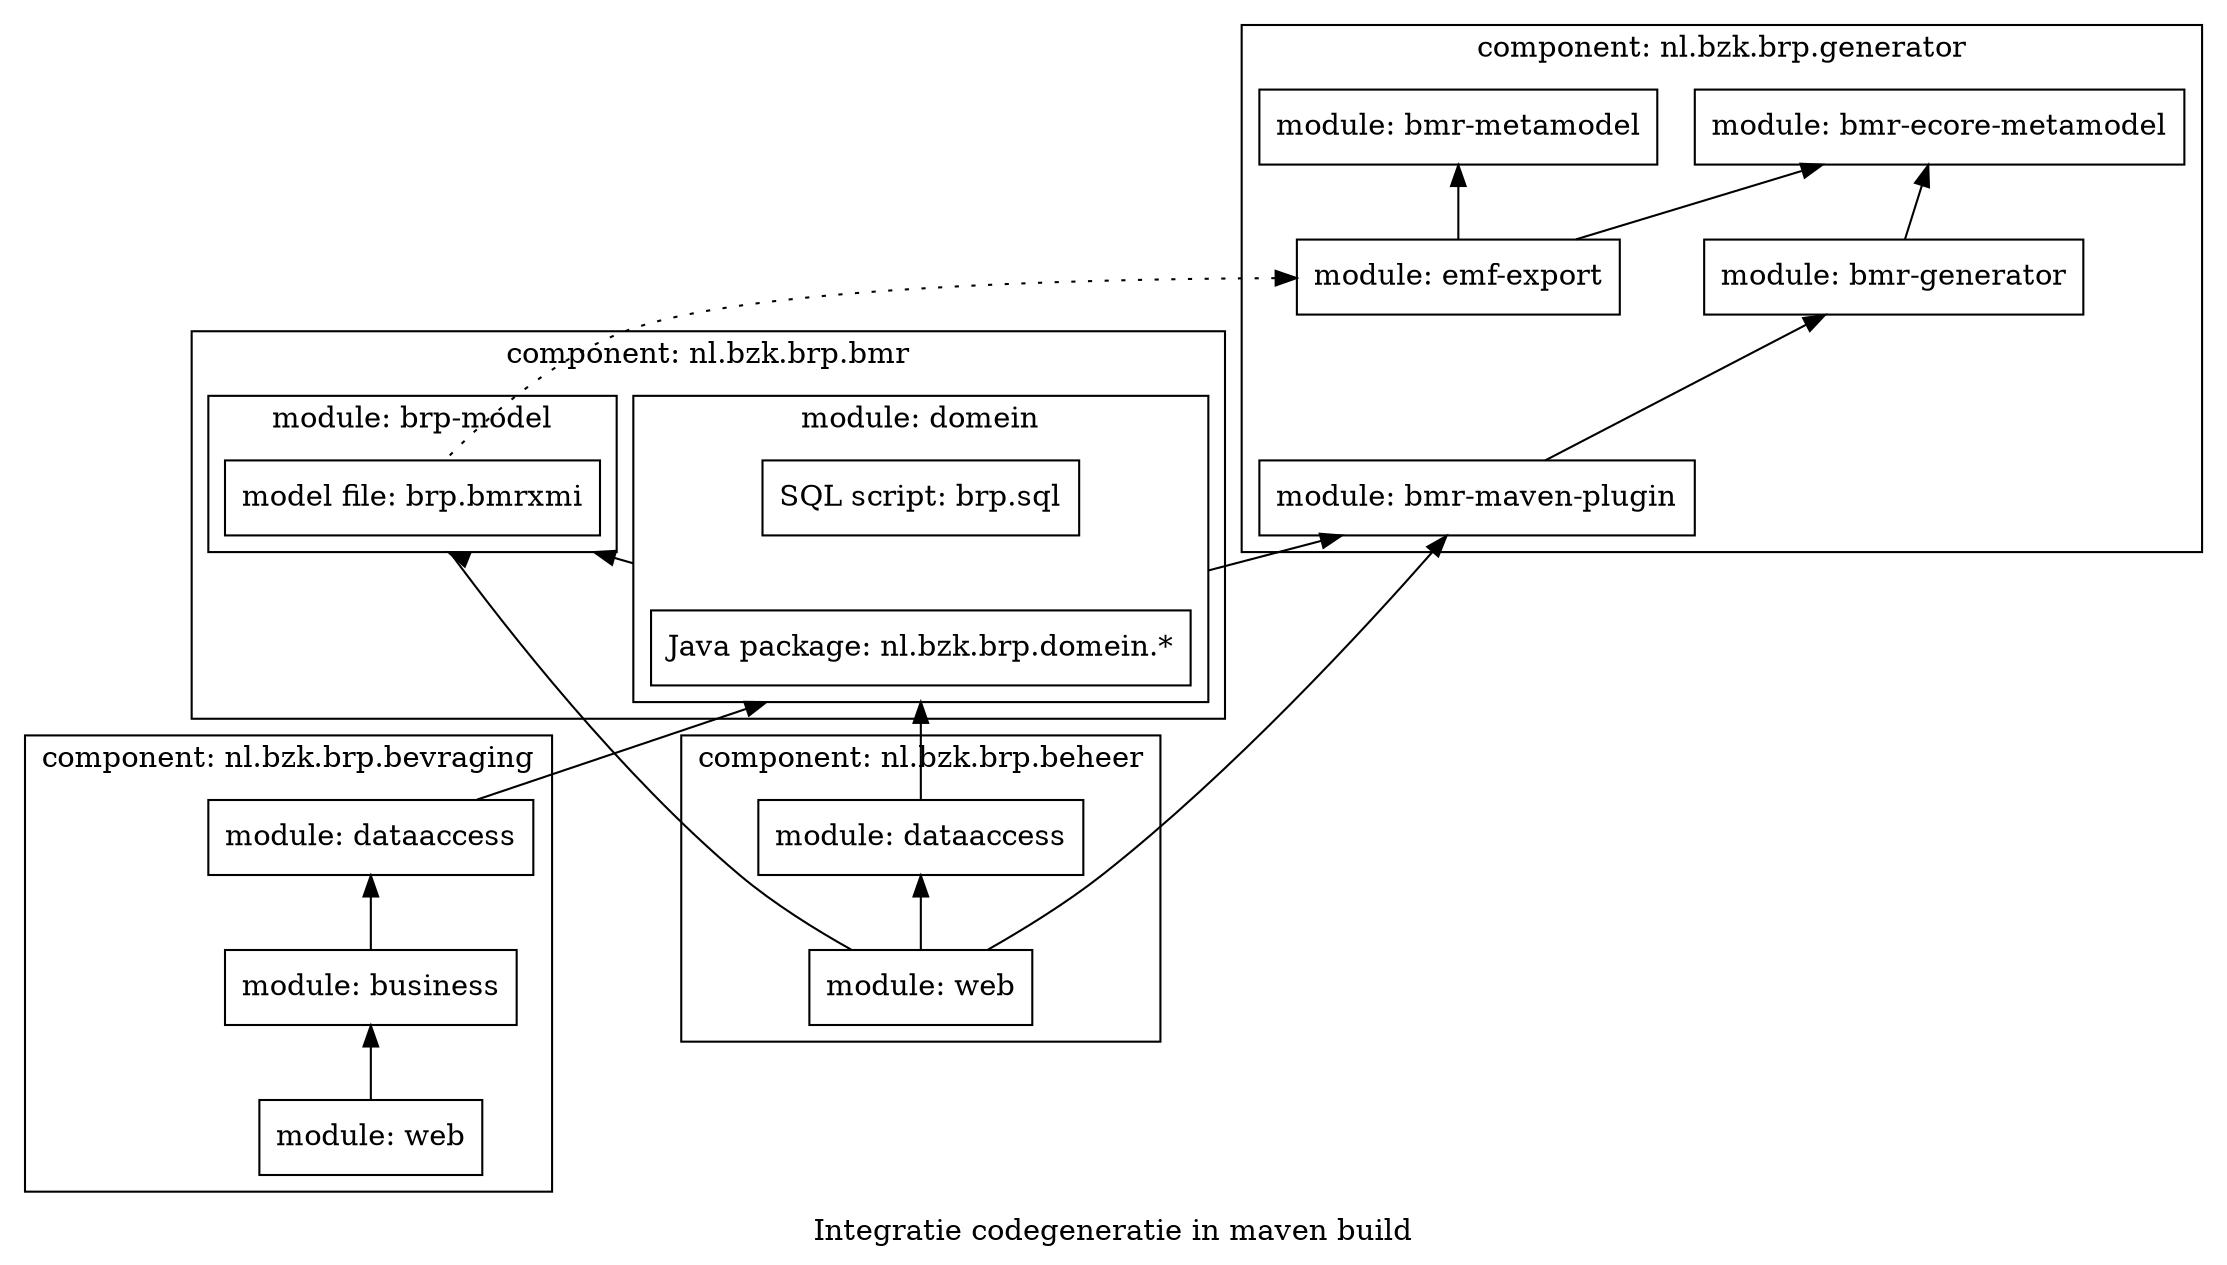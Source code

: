 /*
 * Genereer hiervan een PNG (Portable Network Graphics) file met de volgende
 * command-line:
 *
 * dot -Tpng -o codegeneratie_integratie.png codegeneratie_integratie.dot
 *
 * Het "dot" commando is onderdeel van Graphviz (http://www.graphviz.org/).
 */
digraph CodeGeneratie {
    node[shape=box];
    edge[dir=back];

    label="Integratie codegeneratie in maven build";
    center=true;
    compound=true;

    subgraph cluster_generator {
        label="component: nl.bzk.brp.generator";

        bmr_metamodel[label="module: bmr-metamodel"];
        bmr_ecore_metamodel[label="module: bmr-ecore-metamodel"];
        emf_export[label="module: emf-export"];
        bmr_generator[label="module: bmr-generator"];
        bmr_maven_plugin[label="module: bmr-maven-plugin"];

        bmr_generator -> bmr_maven_plugin;
        bmr_metamodel -> emf_export;
        bmr_ecore_metamodel -> emf_export;
        bmr_ecore_metamodel -> bmr_generator;
    }

    subgraph cluster_bmr {
        label="component: nl.bzk.brp.bmr";

        subgraph cluster_brp_model {
            label="module: brp-model";
            brp_bmrxmi[label="model file: brp.bmrxmi"];
            emf_export -> brp_bmrxmi [style=dotted];
        }

        subgraph cluster_bmr_domein {
            label="module: domein";
            rank=max;
            brp_sql[label="SQL script: brp.sql"];
            bmr_domein[label="Java package: nl.bzk.brp.domein.*"];

            /*
             * Alleen om te zorgen dat deze blokjes onderelkaar in plaats van
             * naast elkaar komen te staan.
             */
            brp_sql -> bmr_domein [style=invis];
        }

        bmr_maven_plugin -> bmr_domein[lhead=cluster_bmr_domein];
        brp_bmrxmi -> bmr_domein[ltail=cluster_brp_model, lhead=cluster_bmr_domein];
    }

    subgraph cluster_bevraging {
        label="component: nl.bzk.brp.bevraging";
        
        bevraging_dataaccess[label="module: dataaccess"];
        bevraging_business[label="module: business"];
        bevraging_web[label="module: web"];

        bmr_domein -> bevraging_dataaccess [ltail=cluster_bmr_domein];
        bevraging_dataaccess -> bevraging_business;
        bevraging_business -> bevraging_web;
    }


    subgraph cluster_beheer {
        label="component: nl.bzk.brp.beheer";

        beheer_dataaccess[label="module: dataaccess"];
        beheer_web[label="module: web"];

        bmr_domein -> beheer_dataaccess [ltail=cluster_bmr_domein];
        bmr_maven_plugin -> beheer_web;
        beheer_dataaccess -> beheer_web;
        brp_bmrxmi -> beheer_web [ltail=cluster_brp_model];
    }

}
